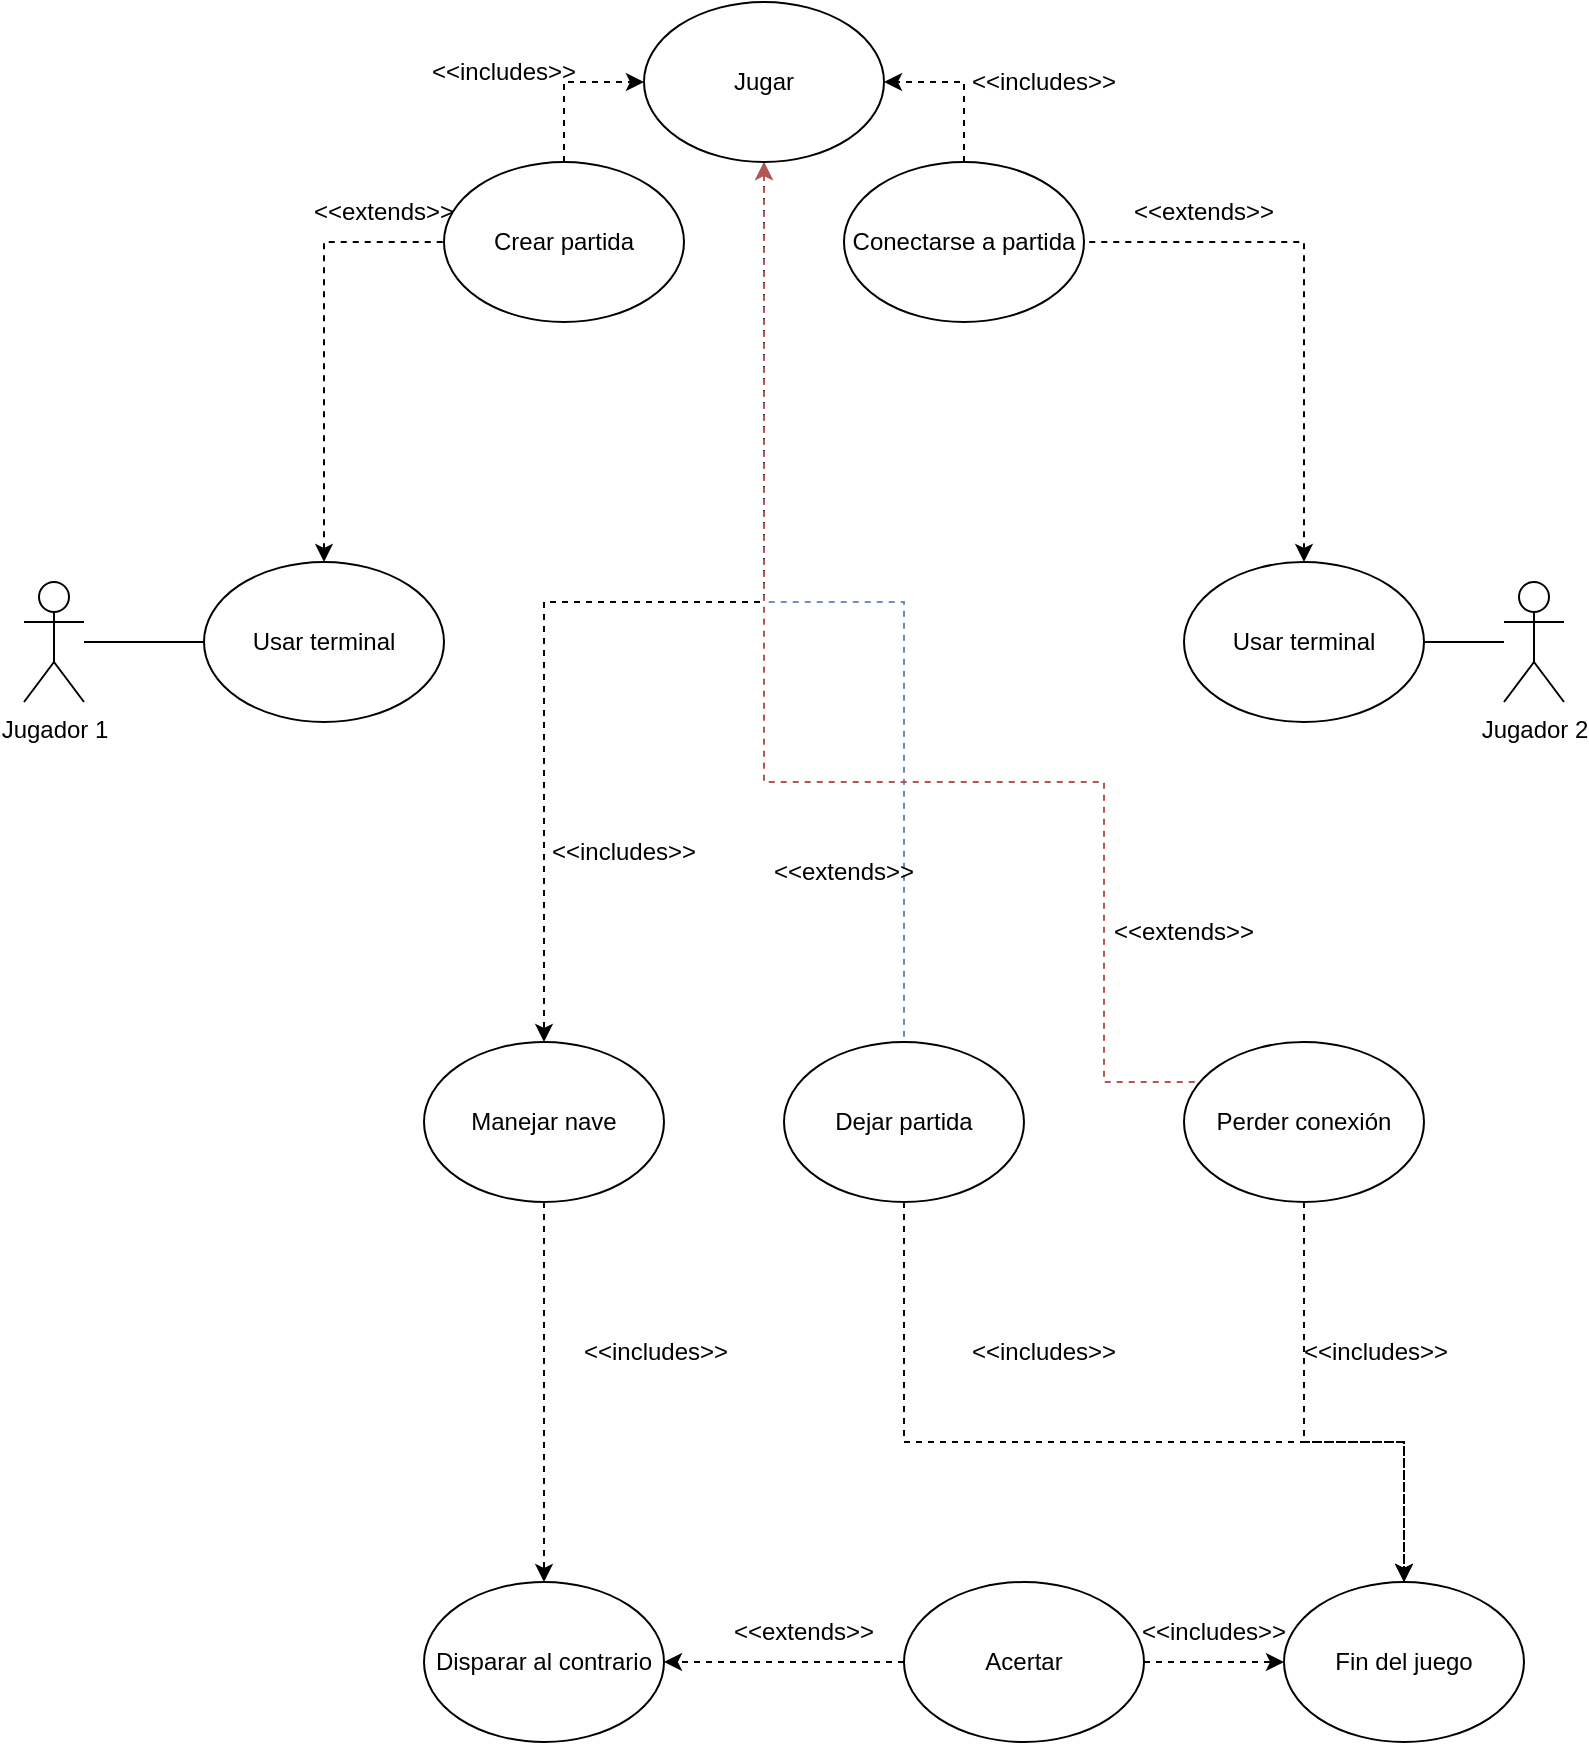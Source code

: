 <mxfile version="21.2.8" type="device">
  <diagram name="Página-1" id="Z4fh72dKWtDXsUOCfv1o">
    <mxGraphModel dx="1234" dy="737" grid="1" gridSize="10" guides="1" tooltips="1" connect="1" arrows="1" fold="1" page="1" pageScale="1" pageWidth="827" pageHeight="1169" math="0" shadow="0">
      <root>
        <mxCell id="0" />
        <mxCell id="1" parent="0" />
        <mxCell id="ORg3ZPgdWQ6Tmi5KBrqu-7" style="edgeStyle=orthogonalEdgeStyle;rounded=0;orthogonalLoop=1;jettySize=auto;html=1;endArrow=none;endFill=0;" edge="1" parent="1" source="ORg3ZPgdWQ6Tmi5KBrqu-1" target="ORg3ZPgdWQ6Tmi5KBrqu-5">
          <mxGeometry relative="1" as="geometry" />
        </mxCell>
        <mxCell id="ORg3ZPgdWQ6Tmi5KBrqu-1" value="Jugador 1" style="shape=umlActor;verticalLabelPosition=bottom;verticalAlign=top;html=1;outlineConnect=0;" vertex="1" parent="1">
          <mxGeometry x="34" y="540" width="30" height="60" as="geometry" />
        </mxCell>
        <mxCell id="ORg3ZPgdWQ6Tmi5KBrqu-8" style="edgeStyle=orthogonalEdgeStyle;rounded=0;orthogonalLoop=1;jettySize=auto;html=1;endArrow=none;endFill=0;" edge="1" parent="1" source="ORg3ZPgdWQ6Tmi5KBrqu-2" target="ORg3ZPgdWQ6Tmi5KBrqu-6">
          <mxGeometry relative="1" as="geometry" />
        </mxCell>
        <mxCell id="ORg3ZPgdWQ6Tmi5KBrqu-2" value="Jugador 2" style="shape=umlActor;verticalLabelPosition=bottom;verticalAlign=top;html=1;outlineConnect=0;" vertex="1" parent="1">
          <mxGeometry x="774" y="540" width="30" height="60" as="geometry" />
        </mxCell>
        <mxCell id="ORg3ZPgdWQ6Tmi5KBrqu-11" style="edgeStyle=orthogonalEdgeStyle;rounded=0;orthogonalLoop=1;jettySize=auto;html=1;entryX=0;entryY=0.5;entryDx=0;entryDy=0;endArrow=none;endFill=0;dashed=1;startArrow=classic;startFill=1;" edge="1" parent="1" source="ORg3ZPgdWQ6Tmi5KBrqu-5" target="ORg3ZPgdWQ6Tmi5KBrqu-9">
          <mxGeometry relative="1" as="geometry" />
        </mxCell>
        <mxCell id="ORg3ZPgdWQ6Tmi5KBrqu-5" value="Usar terminal" style="ellipse;whiteSpace=wrap;html=1;" vertex="1" parent="1">
          <mxGeometry x="124" y="530" width="120" height="80" as="geometry" />
        </mxCell>
        <mxCell id="ORg3ZPgdWQ6Tmi5KBrqu-12" style="edgeStyle=orthogonalEdgeStyle;rounded=0;orthogonalLoop=1;jettySize=auto;html=1;entryX=1;entryY=0.5;entryDx=0;entryDy=0;endArrow=none;endFill=0;dashed=1;startArrow=classic;startFill=1;exitX=0.5;exitY=0;exitDx=0;exitDy=0;" edge="1" parent="1" source="ORg3ZPgdWQ6Tmi5KBrqu-6" target="ORg3ZPgdWQ6Tmi5KBrqu-10">
          <mxGeometry relative="1" as="geometry" />
        </mxCell>
        <mxCell id="ORg3ZPgdWQ6Tmi5KBrqu-6" value="Usar terminal" style="ellipse;whiteSpace=wrap;html=1;" vertex="1" parent="1">
          <mxGeometry x="614" y="530" width="120" height="80" as="geometry" />
        </mxCell>
        <mxCell id="ORg3ZPgdWQ6Tmi5KBrqu-14" style="edgeStyle=orthogonalEdgeStyle;rounded=0;orthogonalLoop=1;jettySize=auto;html=1;entryX=0;entryY=0.5;entryDx=0;entryDy=0;endArrow=classic;endFill=1;dashed=1;" edge="1" parent="1" source="ORg3ZPgdWQ6Tmi5KBrqu-9" target="ORg3ZPgdWQ6Tmi5KBrqu-13">
          <mxGeometry relative="1" as="geometry" />
        </mxCell>
        <mxCell id="ORg3ZPgdWQ6Tmi5KBrqu-9" value="Crear partida" style="ellipse;whiteSpace=wrap;html=1;" vertex="1" parent="1">
          <mxGeometry x="244" y="330" width="120" height="80" as="geometry" />
        </mxCell>
        <mxCell id="ORg3ZPgdWQ6Tmi5KBrqu-15" style="edgeStyle=orthogonalEdgeStyle;rounded=0;orthogonalLoop=1;jettySize=auto;html=1;entryX=1;entryY=0.5;entryDx=0;entryDy=0;endArrow=classic;endFill=1;dashed=1;" edge="1" parent="1" source="ORg3ZPgdWQ6Tmi5KBrqu-10" target="ORg3ZPgdWQ6Tmi5KBrqu-13">
          <mxGeometry relative="1" as="geometry" />
        </mxCell>
        <mxCell id="ORg3ZPgdWQ6Tmi5KBrqu-10" value="Conectarse a partida" style="ellipse;whiteSpace=wrap;html=1;" vertex="1" parent="1">
          <mxGeometry x="444" y="330" width="120" height="80" as="geometry" />
        </mxCell>
        <mxCell id="ORg3ZPgdWQ6Tmi5KBrqu-23" style="edgeStyle=orthogonalEdgeStyle;rounded=0;orthogonalLoop=1;jettySize=auto;html=1;dashed=1;" edge="1" parent="1" source="ORg3ZPgdWQ6Tmi5KBrqu-13" target="ORg3ZPgdWQ6Tmi5KBrqu-21">
          <mxGeometry relative="1" as="geometry" />
        </mxCell>
        <mxCell id="ORg3ZPgdWQ6Tmi5KBrqu-38" style="edgeStyle=orthogonalEdgeStyle;rounded=0;orthogonalLoop=1;jettySize=auto;html=1;entryX=0.5;entryY=0;entryDx=0;entryDy=0;dashed=1;endArrow=none;endFill=0;startArrow=classic;startFill=1;fillColor=#dae8fc;strokeColor=#6c8ebf;" edge="1" parent="1" source="ORg3ZPgdWQ6Tmi5KBrqu-13" target="ORg3ZPgdWQ6Tmi5KBrqu-36">
          <mxGeometry relative="1" as="geometry" />
        </mxCell>
        <mxCell id="ORg3ZPgdWQ6Tmi5KBrqu-39" style="edgeStyle=orthogonalEdgeStyle;rounded=0;orthogonalLoop=1;jettySize=auto;html=1;exitX=0.5;exitY=1;exitDx=0;exitDy=0;dashed=1;endArrow=none;endFill=0;startArrow=classic;startFill=1;fillColor=#f8cecc;strokeColor=#b85450;" edge="1" parent="1" source="ORg3ZPgdWQ6Tmi5KBrqu-13" target="ORg3ZPgdWQ6Tmi5KBrqu-37">
          <mxGeometry relative="1" as="geometry">
            <Array as="points">
              <mxPoint x="404" y="640" />
              <mxPoint x="574" y="640" />
              <mxPoint x="574" y="790" />
            </Array>
          </mxGeometry>
        </mxCell>
        <mxCell id="ORg3ZPgdWQ6Tmi5KBrqu-13" value="Jugar" style="ellipse;whiteSpace=wrap;html=1;" vertex="1" parent="1">
          <mxGeometry x="344" y="250" width="120" height="80" as="geometry" />
        </mxCell>
        <mxCell id="ORg3ZPgdWQ6Tmi5KBrqu-16" value="&amp;lt;&amp;lt;includes&amp;gt;&amp;gt;" style="text;html=1;strokeColor=none;fillColor=none;align=center;verticalAlign=middle;whiteSpace=wrap;rounded=0;" vertex="1" parent="1">
          <mxGeometry x="244" y="270" width="60" height="30" as="geometry" />
        </mxCell>
        <mxCell id="ORg3ZPgdWQ6Tmi5KBrqu-17" value="&amp;lt;&amp;lt;includes&amp;gt;&amp;gt;" style="text;html=1;strokeColor=none;fillColor=none;align=center;verticalAlign=middle;whiteSpace=wrap;rounded=0;" vertex="1" parent="1">
          <mxGeometry x="514" y="275" width="60" height="30" as="geometry" />
        </mxCell>
        <mxCell id="ORg3ZPgdWQ6Tmi5KBrqu-19" value="&amp;lt;&amp;lt;extends&amp;gt;&amp;gt;" style="text;html=1;strokeColor=none;fillColor=none;align=center;verticalAlign=middle;whiteSpace=wrap;rounded=0;" vertex="1" parent="1">
          <mxGeometry x="184" y="340" width="60" height="30" as="geometry" />
        </mxCell>
        <mxCell id="ORg3ZPgdWQ6Tmi5KBrqu-20" value="&amp;lt;&amp;lt;extends&amp;gt;&amp;gt;" style="text;html=1;strokeColor=none;fillColor=none;align=center;verticalAlign=middle;whiteSpace=wrap;rounded=0;" vertex="1" parent="1">
          <mxGeometry x="594" y="340" width="60" height="30" as="geometry" />
        </mxCell>
        <mxCell id="ORg3ZPgdWQ6Tmi5KBrqu-27" style="edgeStyle=orthogonalEdgeStyle;rounded=0;orthogonalLoop=1;jettySize=auto;html=1;entryX=0.5;entryY=0;entryDx=0;entryDy=0;dashed=1;" edge="1" parent="1" source="ORg3ZPgdWQ6Tmi5KBrqu-21" target="ORg3ZPgdWQ6Tmi5KBrqu-22">
          <mxGeometry relative="1" as="geometry" />
        </mxCell>
        <mxCell id="ORg3ZPgdWQ6Tmi5KBrqu-21" value="Manejar nave" style="ellipse;whiteSpace=wrap;html=1;" vertex="1" parent="1">
          <mxGeometry x="234" y="770" width="120" height="80" as="geometry" />
        </mxCell>
        <mxCell id="ORg3ZPgdWQ6Tmi5KBrqu-22" value="Disparar al contrario" style="ellipse;whiteSpace=wrap;html=1;" vertex="1" parent="1">
          <mxGeometry x="234" y="1040" width="120" height="80" as="geometry" />
        </mxCell>
        <mxCell id="ORg3ZPgdWQ6Tmi5KBrqu-25" value="&amp;lt;&amp;lt;includes&amp;gt;&amp;gt;" style="text;html=1;strokeColor=none;fillColor=none;align=center;verticalAlign=middle;whiteSpace=wrap;rounded=0;" vertex="1" parent="1">
          <mxGeometry x="304" y="660" width="60" height="30" as="geometry" />
        </mxCell>
        <mxCell id="ORg3ZPgdWQ6Tmi5KBrqu-26" value="&amp;lt;&amp;lt;includes&amp;gt;&amp;gt;" style="text;html=1;strokeColor=none;fillColor=none;align=center;verticalAlign=middle;whiteSpace=wrap;rounded=0;" vertex="1" parent="1">
          <mxGeometry x="320" y="910" width="60" height="30" as="geometry" />
        </mxCell>
        <mxCell id="ORg3ZPgdWQ6Tmi5KBrqu-31" style="edgeStyle=orthogonalEdgeStyle;rounded=0;orthogonalLoop=1;jettySize=auto;html=1;entryX=0;entryY=0.5;entryDx=0;entryDy=0;dashed=1;" edge="1" parent="1" source="ORg3ZPgdWQ6Tmi5KBrqu-29" target="ORg3ZPgdWQ6Tmi5KBrqu-30">
          <mxGeometry relative="1" as="geometry" />
        </mxCell>
        <mxCell id="ORg3ZPgdWQ6Tmi5KBrqu-33" style="edgeStyle=orthogonalEdgeStyle;rounded=0;orthogonalLoop=1;jettySize=auto;html=1;entryX=1;entryY=0.5;entryDx=0;entryDy=0;dashed=1;" edge="1" parent="1" source="ORg3ZPgdWQ6Tmi5KBrqu-29" target="ORg3ZPgdWQ6Tmi5KBrqu-22">
          <mxGeometry relative="1" as="geometry" />
        </mxCell>
        <mxCell id="ORg3ZPgdWQ6Tmi5KBrqu-29" value="Acertar" style="ellipse;whiteSpace=wrap;html=1;" vertex="1" parent="1">
          <mxGeometry x="474" y="1040" width="120" height="80" as="geometry" />
        </mxCell>
        <mxCell id="ORg3ZPgdWQ6Tmi5KBrqu-30" value="Fin del juego" style="ellipse;whiteSpace=wrap;html=1;" vertex="1" parent="1">
          <mxGeometry x="664" y="1040" width="120" height="80" as="geometry" />
        </mxCell>
        <mxCell id="ORg3ZPgdWQ6Tmi5KBrqu-32" value="&amp;lt;&amp;lt;includes&amp;gt;&amp;gt;" style="text;html=1;strokeColor=none;fillColor=none;align=center;verticalAlign=middle;whiteSpace=wrap;rounded=0;" vertex="1" parent="1">
          <mxGeometry x="599" y="1050" width="60" height="30" as="geometry" />
        </mxCell>
        <mxCell id="ORg3ZPgdWQ6Tmi5KBrqu-34" value="&amp;lt;&amp;lt;extends&amp;gt;&amp;gt;" style="text;html=1;strokeColor=none;fillColor=none;align=center;verticalAlign=middle;whiteSpace=wrap;rounded=0;" vertex="1" parent="1">
          <mxGeometry x="394" y="1050" width="60" height="30" as="geometry" />
        </mxCell>
        <mxCell id="ORg3ZPgdWQ6Tmi5KBrqu-43" style="edgeStyle=orthogonalEdgeStyle;rounded=0;orthogonalLoop=1;jettySize=auto;html=1;dashed=1;" edge="1" parent="1" source="ORg3ZPgdWQ6Tmi5KBrqu-36" target="ORg3ZPgdWQ6Tmi5KBrqu-30">
          <mxGeometry relative="1" as="geometry">
            <Array as="points">
              <mxPoint x="474" y="970" />
              <mxPoint x="724" y="970" />
            </Array>
          </mxGeometry>
        </mxCell>
        <mxCell id="ORg3ZPgdWQ6Tmi5KBrqu-36" value="Dejar partida" style="ellipse;whiteSpace=wrap;html=1;" vertex="1" parent="1">
          <mxGeometry x="414" y="770" width="120" height="80" as="geometry" />
        </mxCell>
        <mxCell id="ORg3ZPgdWQ6Tmi5KBrqu-44" style="edgeStyle=orthogonalEdgeStyle;rounded=0;orthogonalLoop=1;jettySize=auto;html=1;entryX=0.5;entryY=0;entryDx=0;entryDy=0;dashed=1;" edge="1" parent="1" source="ORg3ZPgdWQ6Tmi5KBrqu-37" target="ORg3ZPgdWQ6Tmi5KBrqu-30">
          <mxGeometry relative="1" as="geometry">
            <Array as="points">
              <mxPoint x="674" y="970" />
              <mxPoint x="724" y="970" />
            </Array>
          </mxGeometry>
        </mxCell>
        <mxCell id="ORg3ZPgdWQ6Tmi5KBrqu-37" value="Perder conexión" style="ellipse;whiteSpace=wrap;html=1;" vertex="1" parent="1">
          <mxGeometry x="614" y="770" width="120" height="80" as="geometry" />
        </mxCell>
        <mxCell id="ORg3ZPgdWQ6Tmi5KBrqu-40" value="&amp;lt;&amp;lt;extends&amp;gt;&amp;gt;" style="text;html=1;strokeColor=none;fillColor=none;align=center;verticalAlign=middle;whiteSpace=wrap;rounded=0;" vertex="1" parent="1">
          <mxGeometry x="414" y="670" width="60" height="30" as="geometry" />
        </mxCell>
        <mxCell id="ORg3ZPgdWQ6Tmi5KBrqu-41" value="&amp;lt;&amp;lt;extends&amp;gt;&amp;gt;" style="text;html=1;strokeColor=none;fillColor=none;align=center;verticalAlign=middle;whiteSpace=wrap;rounded=0;" vertex="1" parent="1">
          <mxGeometry x="584" y="700" width="60" height="30" as="geometry" />
        </mxCell>
        <mxCell id="ORg3ZPgdWQ6Tmi5KBrqu-45" value="&amp;lt;&amp;lt;includes&amp;gt;&amp;gt;" style="text;html=1;strokeColor=none;fillColor=none;align=center;verticalAlign=middle;whiteSpace=wrap;rounded=0;" vertex="1" parent="1">
          <mxGeometry x="514" y="910" width="60" height="30" as="geometry" />
        </mxCell>
        <mxCell id="ORg3ZPgdWQ6Tmi5KBrqu-46" value="&amp;lt;&amp;lt;includes&amp;gt;&amp;gt;" style="text;html=1;strokeColor=none;fillColor=none;align=center;verticalAlign=middle;whiteSpace=wrap;rounded=0;" vertex="1" parent="1">
          <mxGeometry x="680" y="910" width="60" height="30" as="geometry" />
        </mxCell>
      </root>
    </mxGraphModel>
  </diagram>
</mxfile>
